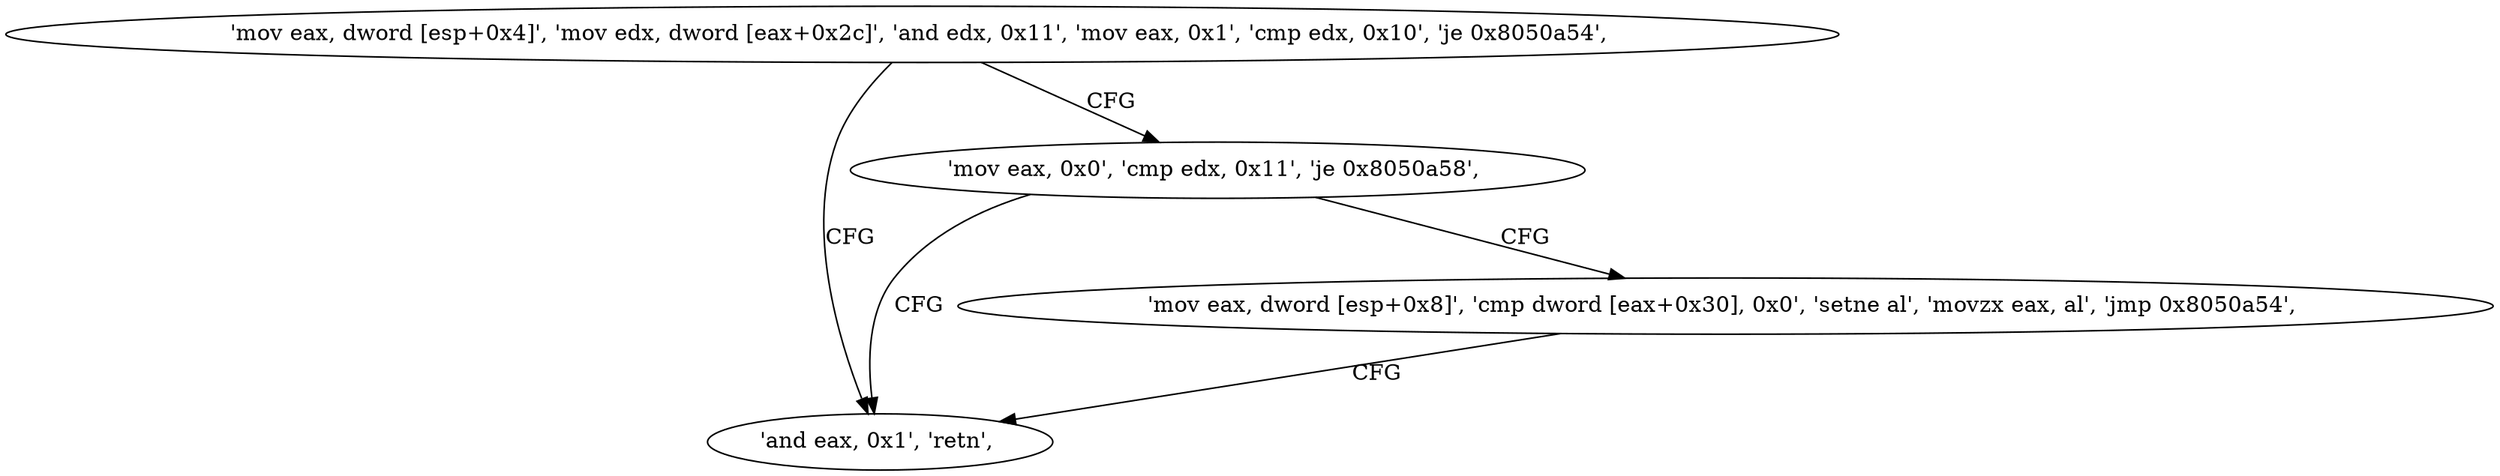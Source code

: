 digraph "func" {
"134548022" [label = "'mov eax, dword [esp+0x4]', 'mov edx, dword [eax+0x2c]', 'and edx, 0x11', 'mov eax, 0x1', 'cmp edx, 0x10', 'je 0x8050a54', " ]
"134548052" [label = "'and eax, 0x1', 'retn', " ]
"134548042" [label = "'mov eax, 0x0', 'cmp edx, 0x11', 'je 0x8050a58', " ]
"134548056" [label = "'mov eax, dword [esp+0x8]', 'cmp dword [eax+0x30], 0x0', 'setne al', 'movzx eax, al', 'jmp 0x8050a54', " ]
"134548022" -> "134548052" [ label = "CFG" ]
"134548022" -> "134548042" [ label = "CFG" ]
"134548042" -> "134548056" [ label = "CFG" ]
"134548042" -> "134548052" [ label = "CFG" ]
"134548056" -> "134548052" [ label = "CFG" ]
}
